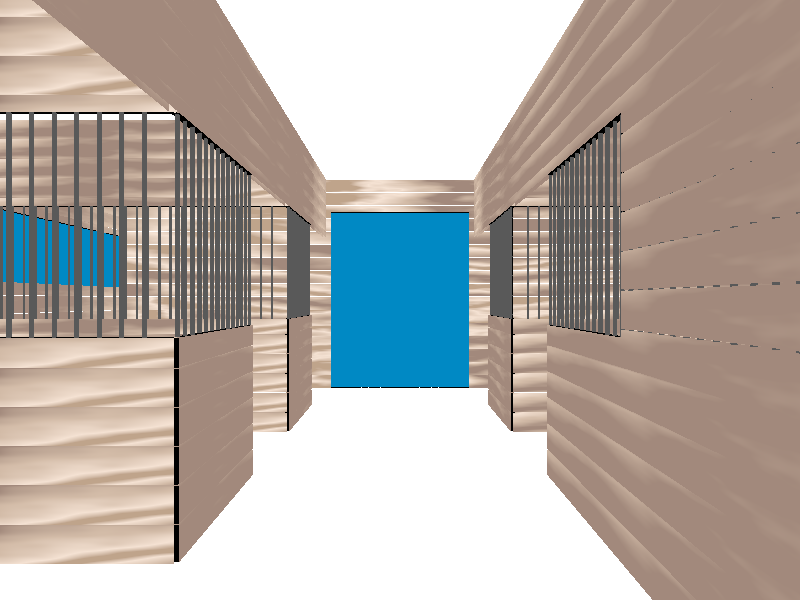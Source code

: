 #include "colors.inc"

#declare WoodColorMap=color_map{          //you can also do pigment maps, including stuff like brick and checkers
    [0.1 color DarkWood]
    [0.3 color LightWood]                //to create a sharp transition, assign two colors the same value
    [0.6 color MediumWood]
    [0.9 color DarkBrown]
    };

#declare WoodPigment=pigment{
    wood 
    color_map {WoodColorMap}
    turbulence .2
    scale <100,100,600>
    };
    
#declare WoodPigment2=pigment{
    wood 
    color_map {WoodColorMap}
    turbulence .2
    scale <600,100,100>
    };         

#declare BarnWidth=1100;
#declare BarnLength=1200;
#declare BarnHeight=450;

#declare HalfBarnWidth=BarnWidth/2;
#declare HalfBarnLength=BarnLength/2;
#declare EyeHeight=175;

#declare Barn=box{
    <-HalfBarnWidth,0,-HalfBarnLength>
    <HalfBarnWidth,BarnHeight,HalfBarnLength>
    };
    
#declare OuterBarn=object{
    Barn
    scale 1.001
    }; 
    
#declare Aisle=box{
    <-150,0,-HalfBarnLength>
    <150,BarnHeight,HalfBarnLength>
    };
    
#declare StallWidth=-HalfBarnWidth+399;
#declare StallLength=399-HalfBarnLength;

#declare Stall=box{
    <-HalfBarnWidth,0,-HalfBarnLength+1>
    <StallWidth,BarnHeight,StallLength>
    }; 
    
#declare StallSpace=box{
    <-HalfBarnWidth,0,-HalfBarnLength+5>
    <StallWidth,BarnHeight,HalfBarnLength-5>
    };
    
#declare FrontStallWindowLong=box{
    <-HalfBarnWidth+395,BarnHeight-300,10-HalfBarnLength>
    <-HalfBarnWidth+405,BarnHeight-150,HalfBarnLength-10>
    };
    
#declare PannelHeight=25;
    
#declare FrontStallPannel=box{
    <-HalfBarnWidth+397,0,-HalfBarnLength>
    <-HalfBarnWidth+403,PannelHeight,HalfBarnLength>
    texture{
        pigment{
            WoodPigment
            }
            }
    };  
    
#declare NumPannels=15;
#declare WoodWallLong=union{
    #declare Index=-NumPannels;
    #while (Index<=NumPannels)
    object{
        FrontStallPannel
        translate<0,Index*(PannelHeight+1),0>
    }
    #declare Index=Index+1;
    #end
    }; 
    
#declare FrontStallWindowShort=box{
    <146,BarnHeight-300,-200>
    <155,BarnHeight-150,HalfBarnLength-10>
    }; 

#declare SideStallWindow=box{
    <-HalfBarnWidth,BarnHeight-300,-StallLength-5>     
    <-HalfBarnWidth+401,BarnHeight-150,-StallLength+5>
    }; 
    
#declare SideStallPannel=box{
    <-HalfBarnWidth,0,-StallLength-3>
    <-150,25,-StallLength+3>
    texture{
        pigment{
            WoodPigment2
            }
            }
            };     
    
#declare WoodWallShort=union{
    #declare Index=-NumPannels;
    #while (Index<=NumPannels)
    object{
        SideStallPannel
        translate<0,Index*(PannelHeight+1),0>
    }
    #declare Index=Index+1;
    #end
    };
    
#declare EndPannel=box{
    <-HalfBarnWidth,0,-HalfBarnLength-2>
    <HalfBarnWidth,25,-HalfBarnLength+2>
    }; 
    
#declare EndWall=union{
    #declare Index=-NumPannels;
    #while (Index<=NumPannels)
    object{
        EndPannel
        translate<0,Index*(PannelHeight+1),0>
        texture{
        pigment{
            WoodPigment2
            translate <Index*20, Index*40, Index*6>
            }
       }
    }
    #declare Index=Index+1;
    #end
    }; 
    
#declare StallBar=cylinder{
    <-150,BarnHeight-300,0>
    <-150,BarnHeight-150,0> 
    1.5
    texture{
        pigment{
            rgb<.1,.1,.1>
            }
            }
    };
    
#declare NumBars=40;    
#declare StallBars=union{
    #declare Index=-NumBars;
    #while (Index<=NumBars)
    object{
        StallBar
        translate<0,0,Index*15>
       }
    #declare Index=Index+1;
    #end
    };
     
#declare NumBars2=13;    
#declare StallBars2=union{
    #declare Index=-NumBars2;
    #while (Index<=NumBars2)
    object{
        StallBar
        translate<Index*15,0,0>
       }
    #declare Index=Index+1;
    #end
    };        
    
#declare StallDoorBase=box{
    <-HalfBarnWidth+403,0,-400>
    <-HalfBarnWidth+409,BarnHeight-125,-200>
    };
    
#declare StallDoorWindow=box{
    <-HalfBarnWidth+402,BarnHeight-300,-390>
    <-HalfBarnWidth+410,BarnHeight-150,-210>
    };
    
#declare StallDoorWindowed=difference{
    object{StallDoorBase}
    object{StallDoorWindow}
    };

#declare OuterWindow=box{
    <-HalfBarnWidth+395,BarnHeight-250,10-HalfBarnLength>
    <-HalfBarnWidth+405,BarnHeight-150,HalfBarnLength-10>
    translate<-400,0,0>
    };
    
#declare StallDoorOpening=box{
    <-HalfBarnWidth+395,0,-400>
    <-HalfBarnWidth+404,BarnHeight-150,-200>
    };   

#declare MainDoorWidth=-275;
#declare MainDoorHeight=350;
#declare MainDoorDepth=6; 
#declare MainDoorDistanceFromLeftWall=412;
#declare MainDoorwayCutout=box{
    <0,0,-MainDoorDepth/2>
    <MainDoorWidth,MainDoorHeight,MainDoorDepth/2>
    translate<HalfBarnWidth-MainDoorDistanceFromLeftWall,0,HalfBarnLength>
    }; 
    

#declare CentralCameraPos= <0,EyeHeight,0>;
#declare OuterCameraPos= <0,650,-2000>;
#declare BackEntry= <0,EyeHeight,HalfBarnLength>;
#declare FrontEntry= <0,EyeHeight,-HalfBarnLength>;
#declare TopCameraPos= <0,2000,0>;

camera{
    location FrontEntry
    look_at CentralCameraPos
    }   
    
/*light_source{
    <0,BarnHeight-10,0>
    rgb<1,1,1> *.5
    }  */
    
#declare SunLight=light_source{
    <BarnWidth*2,BarnHeight*2,-BarnLength/2>
    rgb<.8,.8,.75> 
    parallel
    point_at<HalfBarnWidth,EyeHeight,HalfBarnLength>
    };
    
light_source{SunLight}   

#declare NumSkyLights=5;
#declare SkyLightPos=array[NumSkyLights] {<-BarnWidth,0,BarnLength>
                                          <-HalfBarnWidth,EyeHeight,-HalfBarnLength>
                                          <-HalfBarnWidth,BarnHeight*2,HalfBarnLength>
                                          <-HalfBarnWidth,0,HalfBarnLength>
                                          <-BarnWidth,EyeHeight,0>
                                          }
#declare SkyLights=union{
     #declare Index=0;
     #while (Index <NumSkyLights)
    light_source{
    <-HalfBarnWidth,BarnHeight*2,0>
    rgb<.75,.75,.85>*.1
    parallel
    point_at <0,0,0> 
    }   
    #declare Index=Index+1;
    #end   
    };
    
#declare SkyLightPos2=array[NumSkyLights] {<HalfBarnWidth,EyeHeight,-BarnLength>
                                          <BarnWidth,0,BarnLength>
                                          <HalfBarnWidth,BarnHeight*2,HalfBarnLength>
                                          <HalfBarnWidth,EyeHeight,BarnLength>
                                          <BarnWidth,0,0>}
#declare SkyLights2=union{
     #declare Index=0;
     #while (Index <NumSkyLights)
    light_source{
    <HalfBarnWidth,BarnHeight*2,0>
    rgb<.75,.75,.85>*.1 
    shadowless
    parallel
    point_at <0,0,0> 
    }   
    #declare Index=Index+1;
    #end   
    }; 
    

#declare NumSkyLights2=3;
#declare SkyLightPos3=array[NumSkyLights2] {<0,EyeHeight,HalfBarnLength>
                                          <10,BarnHeight,BarnLength>
                                          <-10,BarnHeight*2,HalfBarnLength>
                                         }
#declare SkyLights3=union{
     #declare Index=0;
     #while (Index <NumSkyLights2)
    light_source{
    <0,BarnHeight*2,HalfBarnLength>
    rgb<.75,.75,.85>*.01
    parallel  
    shadowless
    point_at <0,0,0> 
    }   
    #declare Index=Index+1;
    #end   
    }; 
         
#declare SkyLightPos4=array[NumSkyLights2] {<0,EyeHeight,-HalfBarnLength>
                                          <10,BarnHeight,-BarnLength>
                                          <-10,BarnHeight,-BarnLength>}
#declare SkyLights4=union{
     #declare Index=0;
     #while (Index <NumSkyLights2)
    light_source{
    <0,BarnHeight*2,HalfBarnLength>
    rgb<.75,.75,.85>*.01
    parallel
    point_at <0,0,0> 
    }   
    #declare Index=Index+1;
    #end   
    };          
    
light_source{SkyLights}
light_source{SkyLights2} 
light_source{SkyLights3}
light_source{SkyLights4}

#declare BounceLight1=light_source{
    <-BarnWidth/3,BarnHeight+400,-HalfBarnLength-50>
    rgb<1,1,1>  //multiplying this by 2 will change intensity
    spotlight
    radius 10 //this is an angle, not a distance.
    falloff 100000 //distance from center of light to edge of light (higher falloff in relation to radius -> fuzzy edges)
    tightness 10 //higher values will dim the light as it approaches the falloff edge
    point_at<-BarnWidth/3,BarnHeight/2,250>
  projected_through {Barn}
    };     
    
#declare BounceLight2=light_source{
    <-BarnWidth/3,BarnHeight*1.25,HalfBarnLength+50>
    rgb<1,1,1>  
    spotlight
    radius 10 
    falloff 100000 
    tightness 10
    point_at<-BarnWidth/3,BarnHeight/2,-250>
    projected_through {Barn}
    }; 
    
#declare BounceLight3=light_source{
    <BarnWidth/3,BarnHeight*1.05,HalfBarnLength>
    rgb<1,1,1>  
    spotlight
    radius 10 
    falloff 100000 
    tightness 10
    point_at<BarnWidth/3,BarnHeight/2,250>
    projected_through {Barn}
    };  
    
 
light_source{BounceLight1}
light_source{BounceLight2}
light_source{BounceLight3}

background{rgb<0,.25,.55>}


/*difference{
    //object{OuterBarn             //outer wall} 
    object{
        Barn
        }
    object{Barn
        translate<0,BarnHeight-1,0>}             
    object{
        Aisle}
    object{
        StallSpace
        translate <0,0,0>
        }
    object{
        StallSpace
        translate <0,0,0>
        }
    object{    
        Stall}
    object{
        Stall
        translate<0,0,800>
        }
    object{
        Stall
        translate<0,0,401>
        }
    object{
        Stall
        translate<700,0,0>
        }
    object{
        Stall
        translate<700,0,800>
        }
    object{
        Stall
        translate<700,0,401>
        } 
    object{
        FrontStallWindowLong} 
    object{
        FrontStallWindowShort}
    object{
        SideStallWindow}
    object{
        SideStallWindow
        translate<0,0,-400>
        }
    object{
        SideStallWindow
        translate<700,0,0>
        } 
    object{
        StallDoorOpening}
    object{
        StallDoorOpening
        translate<0,0,400>
        }
    object{
        StallDoorOpening
        translate<0,0,800>
        }
    object{
        StallDoorOpening
        translate<301,0,400>
        }
    object{
        StallDoorOpening
        translate<301,0,800>
        }
    object{
        MainDoorwayCutout}
    object{
        MainDoorwayCutout
        translate<0,0,-BarnLength>
        }
    object{
        OuterWindow}
    object{
        OuterWindow
        translate<1100,0,0>
        }
    texture{
        pigment{
           rgb<1,1,1>
            }
        finish{
            diffuse .5
            specular .001
            roughness 10
            }
            }
            } */
            

#declare BarnWallBaseStructure=difference{
       object{
            Barn}
       object{
            Barn
            scale .999
            }
       texture{
            pigment{
                rgb<1,1,1>
                }
                }     
            };            

#declare OuterBarnWalls=union{
    object{
        BarnWallBaseStructure}
    object{
        EndWall}
    object{
        EndWall
        translate<0,0,BarnLength>
        }
    object{
        WoodWallLong
        translate<-HalfBarnWidth-StallWidth,0,0>
        }
    object{
        WoodWallLong
        translate<HalfBarnWidth+150,0,0>
        } 
        };

#declare OuterBarn=difference{
    object{
        OuterBarnWalls}
    /*object{Barn
        translate<0,BarnHeight-10,0>}*/
    object{
        MainDoorwayCutout}
    object{
        MainDoorwayCutout
        translate<0,0,-BarnLength>
        }
    object{
        OuterWindow}
    object{
        OuterWindow
        translate<1100,0,0>
        }
        };        
            
/*difference{
    object{
        Barn
        }
    object{
        Barn
        scale .999
        }
    object{Barn
        translate<0,BarnHeight-10,0>}
        object{
        MainDoorwayCutout}
    object{
        MainDoorwayCutout
        translate<0,0,-BarnLength>
        }
    object{
        OuterWindow}
    object{
        OuterWindow
        translate<1100,0,0>
        }
    texture{
        pigment{
           rgb<1,1,1>
            }
        }
        }*/
        
object{OuterBarn}           

#declare InnerWallUnbarred=difference{        
    object{
        WoodWallLong}
    object{
        FrontStallWindowLong
        }
    };
    
#declare InnerWallBarred=union{
    object{
        InnerWallUnbarred}
    object{
        StallBars}
        };                                                                             
                    
        
difference{
    object{
        InnerWallBarred}
    object{
        StallDoorOpening}
    object{
        StallDoorOpening
        translate<0,0,400>
        }
    object{
        StallDoorOpening
        translate<0,0,800>
        } 
        }                   

#declare InnerWallUnbarredShort=difference{
    object{
        WoodWallLong
        translate<300,0,0>}
    object{
        FrontStallWindowShort}
        };
        
#declare InnerWallBarredShort=union{
    object{
        InnerWallUnbarredShort}
    object{
        StallBars
        translate<300,0,0>}
        };                      
                   
difference{                   
    object{
        InnerWallBarredShort
    }
    object{
        StallDoorOpening
            translate<301,0,400>
        }
    object{
        StallDoorOpening
            translate<301,0,800>
        }
        }

#declare StallSide=difference{
    object{
        WoodWallShort}
    object{
        SideStallWindow}
        };
        
object{StallSide}

object{
    StallSide
    translate <0,0,-400>
    }
    
object{
    StallSide
    translate <700,0,0>
    }
    
object{
    WoodWallShort
    translate <700,0,-400>  
    } 
    
object{StallBars2
    translate<-215,0,-200>} 

object{
    StallBars2
    translate<-215,0,200>}
    
object{
    StallBars2
    translate<515,0,200>
    }                                          
   